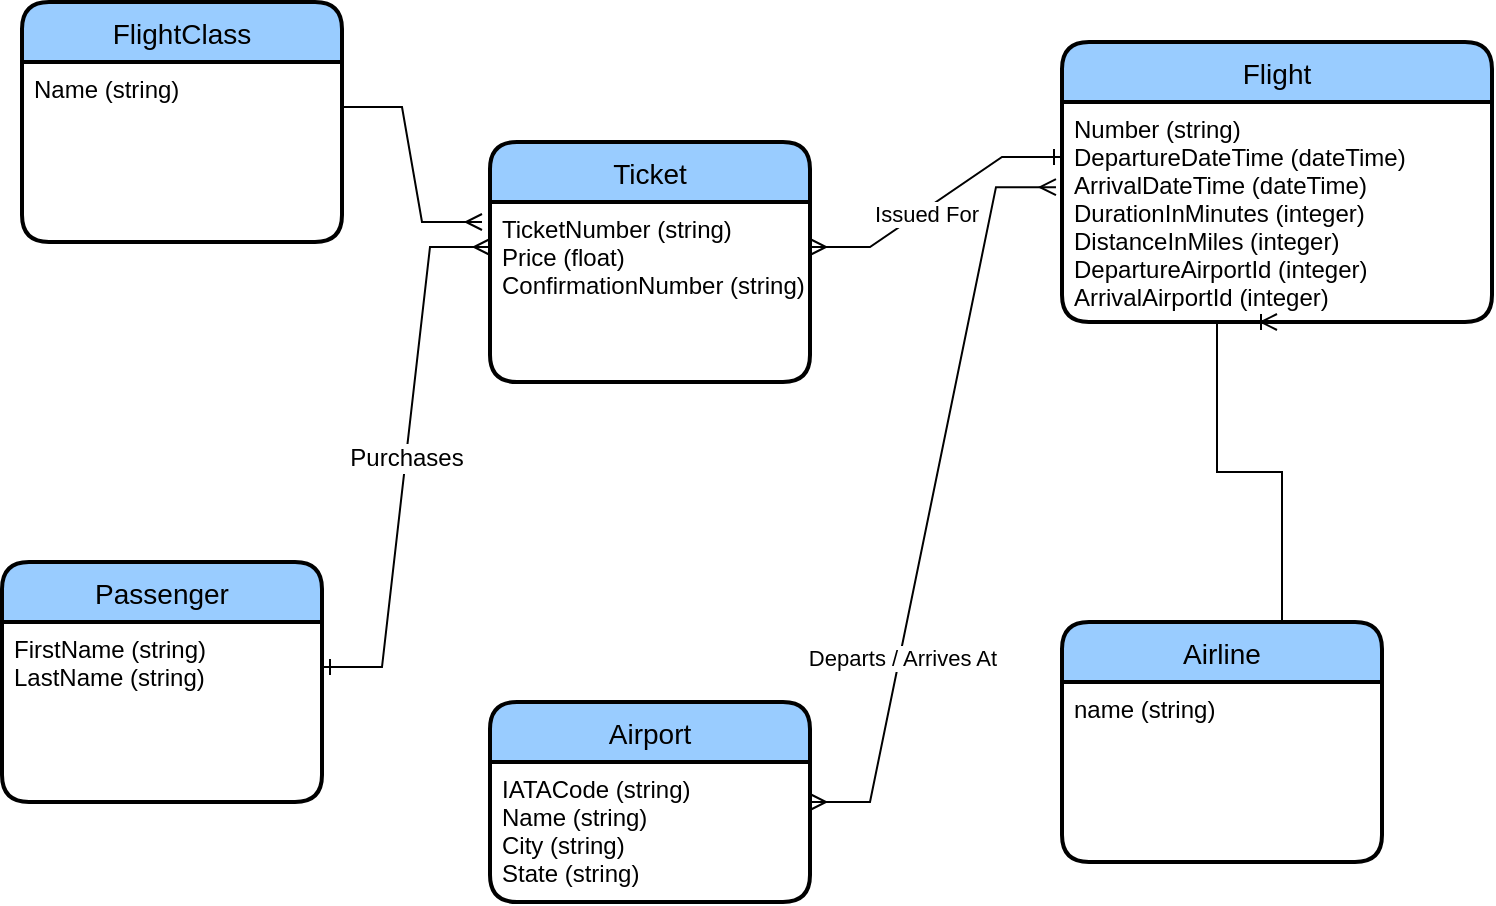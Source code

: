 <mxfile version="20.6.2" type="device"><diagram id="L8dKel6rWSHcYN_toKd3" name="Page-1"><mxGraphModel dx="823" dy="490" grid="1" gridSize="10" guides="1" tooltips="1" connect="1" arrows="1" fold="1" page="1" pageScale="1" pageWidth="827" pageHeight="1169" math="0" shadow="0"><root><mxCell id="0"/><mxCell id="1" parent="0"/><mxCell id="03RIiGw2y6PetWb2Z5dn-1" value="Passenger" style="swimlane;childLayout=stackLayout;horizontal=1;startSize=30;horizontalStack=0;rounded=1;fontSize=14;fontStyle=0;strokeWidth=2;resizeParent=0;resizeLast=1;shadow=0;dashed=0;align=center;fillColor=#99CCFF;" vertex="1" parent="1"><mxGeometry x="10" y="330" width="160" height="120" as="geometry"><mxRectangle x="20" y="60" width="110" height="30" as="alternateBounds"/></mxGeometry></mxCell><mxCell id="03RIiGw2y6PetWb2Z5dn-2" value="FirstName (string)&#10;LastName (string)" style="align=left;strokeColor=none;fillColor=none;spacingLeft=4;fontSize=12;verticalAlign=top;resizable=0;rotatable=0;part=1;" vertex="1" parent="03RIiGw2y6PetWb2Z5dn-1"><mxGeometry y="30" width="160" height="90" as="geometry"/></mxCell><mxCell id="03RIiGw2y6PetWb2Z5dn-7" value="Flight" style="swimlane;childLayout=stackLayout;horizontal=1;startSize=30;horizontalStack=0;rounded=1;fontSize=14;fontStyle=0;strokeWidth=2;resizeParent=0;resizeLast=1;shadow=0;dashed=0;align=center;fillColor=#99CCFF;" vertex="1" parent="1"><mxGeometry x="540" y="70" width="215" height="140" as="geometry"><mxRectangle x="20" y="60" width="110" height="30" as="alternateBounds"/></mxGeometry></mxCell><mxCell id="03RIiGw2y6PetWb2Z5dn-8" value="Number (string)&#10;DepartureDateTime (dateTime)&#10;ArrivalDateTime (dateTime)&#10;DurationInMinutes (integer)&#10;DistanceInMiles (integer)&#10;DepartureAirportId (integer)&#10;ArrivalAirportId (integer)&#10;" style="align=left;strokeColor=none;fillColor=none;spacingLeft=4;fontSize=12;verticalAlign=top;resizable=0;rotatable=0;part=1;" vertex="1" parent="03RIiGw2y6PetWb2Z5dn-7"><mxGeometry y="30" width="215" height="110" as="geometry"/></mxCell><mxCell id="03RIiGw2y6PetWb2Z5dn-11" value="Airport" style="swimlane;childLayout=stackLayout;horizontal=1;startSize=30;horizontalStack=0;rounded=1;fontSize=14;fontStyle=0;strokeWidth=2;resizeParent=0;resizeLast=1;shadow=0;dashed=0;align=center;fillColor=#99CCFF;" vertex="1" parent="1"><mxGeometry x="254" y="400" width="160" height="100" as="geometry"><mxRectangle x="20" y="60" width="110" height="30" as="alternateBounds"/></mxGeometry></mxCell><mxCell id="03RIiGw2y6PetWb2Z5dn-12" value="IATACode (string)&#10;Name (string)&#10;City (string)&#10;State (string)" style="align=left;strokeColor=none;fillColor=none;spacingLeft=4;fontSize=12;verticalAlign=top;resizable=0;rotatable=0;part=1;" vertex="1" parent="03RIiGw2y6PetWb2Z5dn-11"><mxGeometry y="30" width="160" height="70" as="geometry"/></mxCell><mxCell id="03RIiGw2y6PetWb2Z5dn-13" value="" style="edgeStyle=entityRelationEdgeStyle;fontSize=12;html=1;endArrow=ERmany;startArrow=ERmany;rounded=0;exitX=1;exitY=0.5;exitDx=0;exitDy=0;entryX=-0.014;entryY=0.387;entryDx=0;entryDy=0;entryPerimeter=0;" edge="1" parent="1" source="03RIiGw2y6PetWb2Z5dn-11" target="03RIiGw2y6PetWb2Z5dn-8"><mxGeometry width="100" height="100" relative="1" as="geometry"><mxPoint x="390" y="410" as="sourcePoint"/><mxPoint x="420" y="310" as="targetPoint"/></mxGeometry></mxCell><mxCell id="03RIiGw2y6PetWb2Z5dn-14" value="Departs / Arrives At" style="edgeLabel;html=1;align=center;verticalAlign=middle;resizable=0;points=[];" vertex="1" connectable="0" parent="03RIiGw2y6PetWb2Z5dn-13"><mxGeometry x="-0.443" y="-1" relative="1" as="geometry"><mxPoint as="offset"/></mxGeometry></mxCell><mxCell id="03RIiGw2y6PetWb2Z5dn-15" value="Ticket" style="swimlane;childLayout=stackLayout;horizontal=1;startSize=30;horizontalStack=0;rounded=1;fontSize=14;fontStyle=0;strokeWidth=2;resizeParent=0;resizeLast=1;shadow=0;dashed=0;align=center;fillColor=#99CCFF;" vertex="1" parent="1"><mxGeometry x="254" y="120" width="160" height="120" as="geometry"><mxRectangle x="20" y="60" width="110" height="30" as="alternateBounds"/></mxGeometry></mxCell><mxCell id="03RIiGw2y6PetWb2Z5dn-16" value="TicketNumber (string)&#10;Price (float)&#10;ConfirmationNumber (string)" style="align=left;strokeColor=none;fillColor=none;spacingLeft=4;fontSize=12;verticalAlign=top;resizable=0;rotatable=0;part=1;" vertex="1" parent="03RIiGw2y6PetWb2Z5dn-15"><mxGeometry y="30" width="160" height="90" as="geometry"/></mxCell><mxCell id="03RIiGw2y6PetWb2Z5dn-18" value="Purchases" style="edgeStyle=entityRelationEdgeStyle;fontSize=12;html=1;endArrow=ERmany;startArrow=ERone;rounded=0;exitX=1;exitY=0.25;exitDx=0;exitDy=0;entryX=0;entryY=0.25;entryDx=0;entryDy=0;startFill=0;" edge="1" parent="1" source="03RIiGw2y6PetWb2Z5dn-2" target="03RIiGw2y6PetWb2Z5dn-16"><mxGeometry width="100" height="100" relative="1" as="geometry"><mxPoint x="90" y="210" as="sourcePoint"/><mxPoint x="190" y="110" as="targetPoint"/></mxGeometry></mxCell><mxCell id="03RIiGw2y6PetWb2Z5dn-19" value="" style="edgeStyle=entityRelationEdgeStyle;fontSize=12;html=1;endArrow=ERone;startArrow=ERmany;rounded=0;entryX=0;entryY=0.25;entryDx=0;entryDy=0;endFill=0;exitX=1;exitY=0.25;exitDx=0;exitDy=0;" edge="1" parent="1" source="03RIiGw2y6PetWb2Z5dn-16" target="03RIiGw2y6PetWb2Z5dn-8"><mxGeometry width="100" height="100" relative="1" as="geometry"><mxPoint x="380" y="130" as="sourcePoint"/><mxPoint x="480" y="30" as="targetPoint"/></mxGeometry></mxCell><mxCell id="03RIiGw2y6PetWb2Z5dn-20" value="Issued For" style="edgeLabel;html=1;align=center;verticalAlign=middle;resizable=0;points=[];" vertex="1" connectable="0" parent="03RIiGw2y6PetWb2Z5dn-19"><mxGeometry x="-0.104" y="-2" relative="1" as="geometry"><mxPoint as="offset"/></mxGeometry></mxCell><mxCell id="03RIiGw2y6PetWb2Z5dn-22" value="Airline" style="swimlane;childLayout=stackLayout;horizontal=1;startSize=30;horizontalStack=0;rounded=1;fontSize=14;fontStyle=0;strokeWidth=2;resizeParent=0;resizeLast=1;shadow=0;dashed=0;align=center;fillColor=#99CCFF;" vertex="1" parent="1"><mxGeometry x="540" y="360" width="160" height="120" as="geometry"><mxRectangle x="20" y="60" width="110" height="30" as="alternateBounds"/></mxGeometry></mxCell><mxCell id="03RIiGw2y6PetWb2Z5dn-23" value="name (string)" style="align=left;strokeColor=none;fillColor=none;spacingLeft=4;fontSize=12;verticalAlign=top;resizable=0;rotatable=0;part=1;" vertex="1" parent="03RIiGw2y6PetWb2Z5dn-22"><mxGeometry y="30" width="160" height="90" as="geometry"/></mxCell><mxCell id="03RIiGw2y6PetWb2Z5dn-24" value="" style="edgeStyle=entityRelationEdgeStyle;fontSize=12;html=1;endArrow=ERoneToMany;rounded=0;exitX=0.5;exitY=0;exitDx=0;exitDy=0;entryX=0.5;entryY=1;entryDx=0;entryDy=0;" edge="1" parent="1" source="03RIiGw2y6PetWb2Z5dn-22" target="03RIiGw2y6PetWb2Z5dn-7"><mxGeometry width="100" height="100" relative="1" as="geometry"><mxPoint x="490" y="580" as="sourcePoint"/><mxPoint x="590" y="480" as="targetPoint"/></mxGeometry></mxCell><mxCell id="03RIiGw2y6PetWb2Z5dn-25" value="FlightClass" style="swimlane;childLayout=stackLayout;horizontal=1;startSize=30;horizontalStack=0;rounded=1;fontSize=14;fontStyle=0;strokeWidth=2;resizeParent=0;resizeLast=1;shadow=0;dashed=0;align=center;fillColor=#99CCFF;" vertex="1" parent="1"><mxGeometry x="20" y="50" width="160" height="120" as="geometry"><mxRectangle x="20" y="60" width="110" height="30" as="alternateBounds"/></mxGeometry></mxCell><mxCell id="03RIiGw2y6PetWb2Z5dn-26" value="Name (string)" style="align=left;strokeColor=none;fillColor=none;spacingLeft=4;fontSize=12;verticalAlign=top;resizable=0;rotatable=0;part=1;" vertex="1" parent="03RIiGw2y6PetWb2Z5dn-25"><mxGeometry y="30" width="160" height="90" as="geometry"/></mxCell><mxCell id="03RIiGw2y6PetWb2Z5dn-28" value="" style="edgeStyle=entityRelationEdgeStyle;fontSize=12;html=1;endArrow=ERmany;rounded=0;exitX=1;exitY=0.25;exitDx=0;exitDy=0;" edge="1" parent="1" source="03RIiGw2y6PetWb2Z5dn-26"><mxGeometry width="100" height="100" relative="1" as="geometry"><mxPoint x="220" y="400" as="sourcePoint"/><mxPoint x="250" y="160" as="targetPoint"/></mxGeometry></mxCell></root></mxGraphModel></diagram></mxfile>